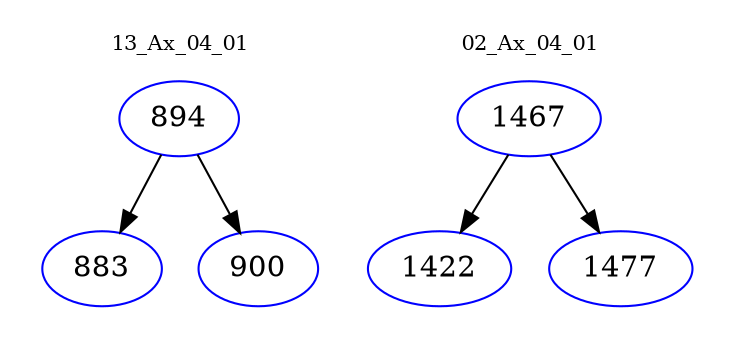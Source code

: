 digraph{
subgraph cluster_0 {
color = white
label = "13_Ax_04_01";
fontsize=10;
T0_894 [label="894", color="blue"]
T0_894 -> T0_883 [color="black"]
T0_883 [label="883", color="blue"]
T0_894 -> T0_900 [color="black"]
T0_900 [label="900", color="blue"]
}
subgraph cluster_1 {
color = white
label = "02_Ax_04_01";
fontsize=10;
T1_1467 [label="1467", color="blue"]
T1_1467 -> T1_1422 [color="black"]
T1_1422 [label="1422", color="blue"]
T1_1467 -> T1_1477 [color="black"]
T1_1477 [label="1477", color="blue"]
}
}

